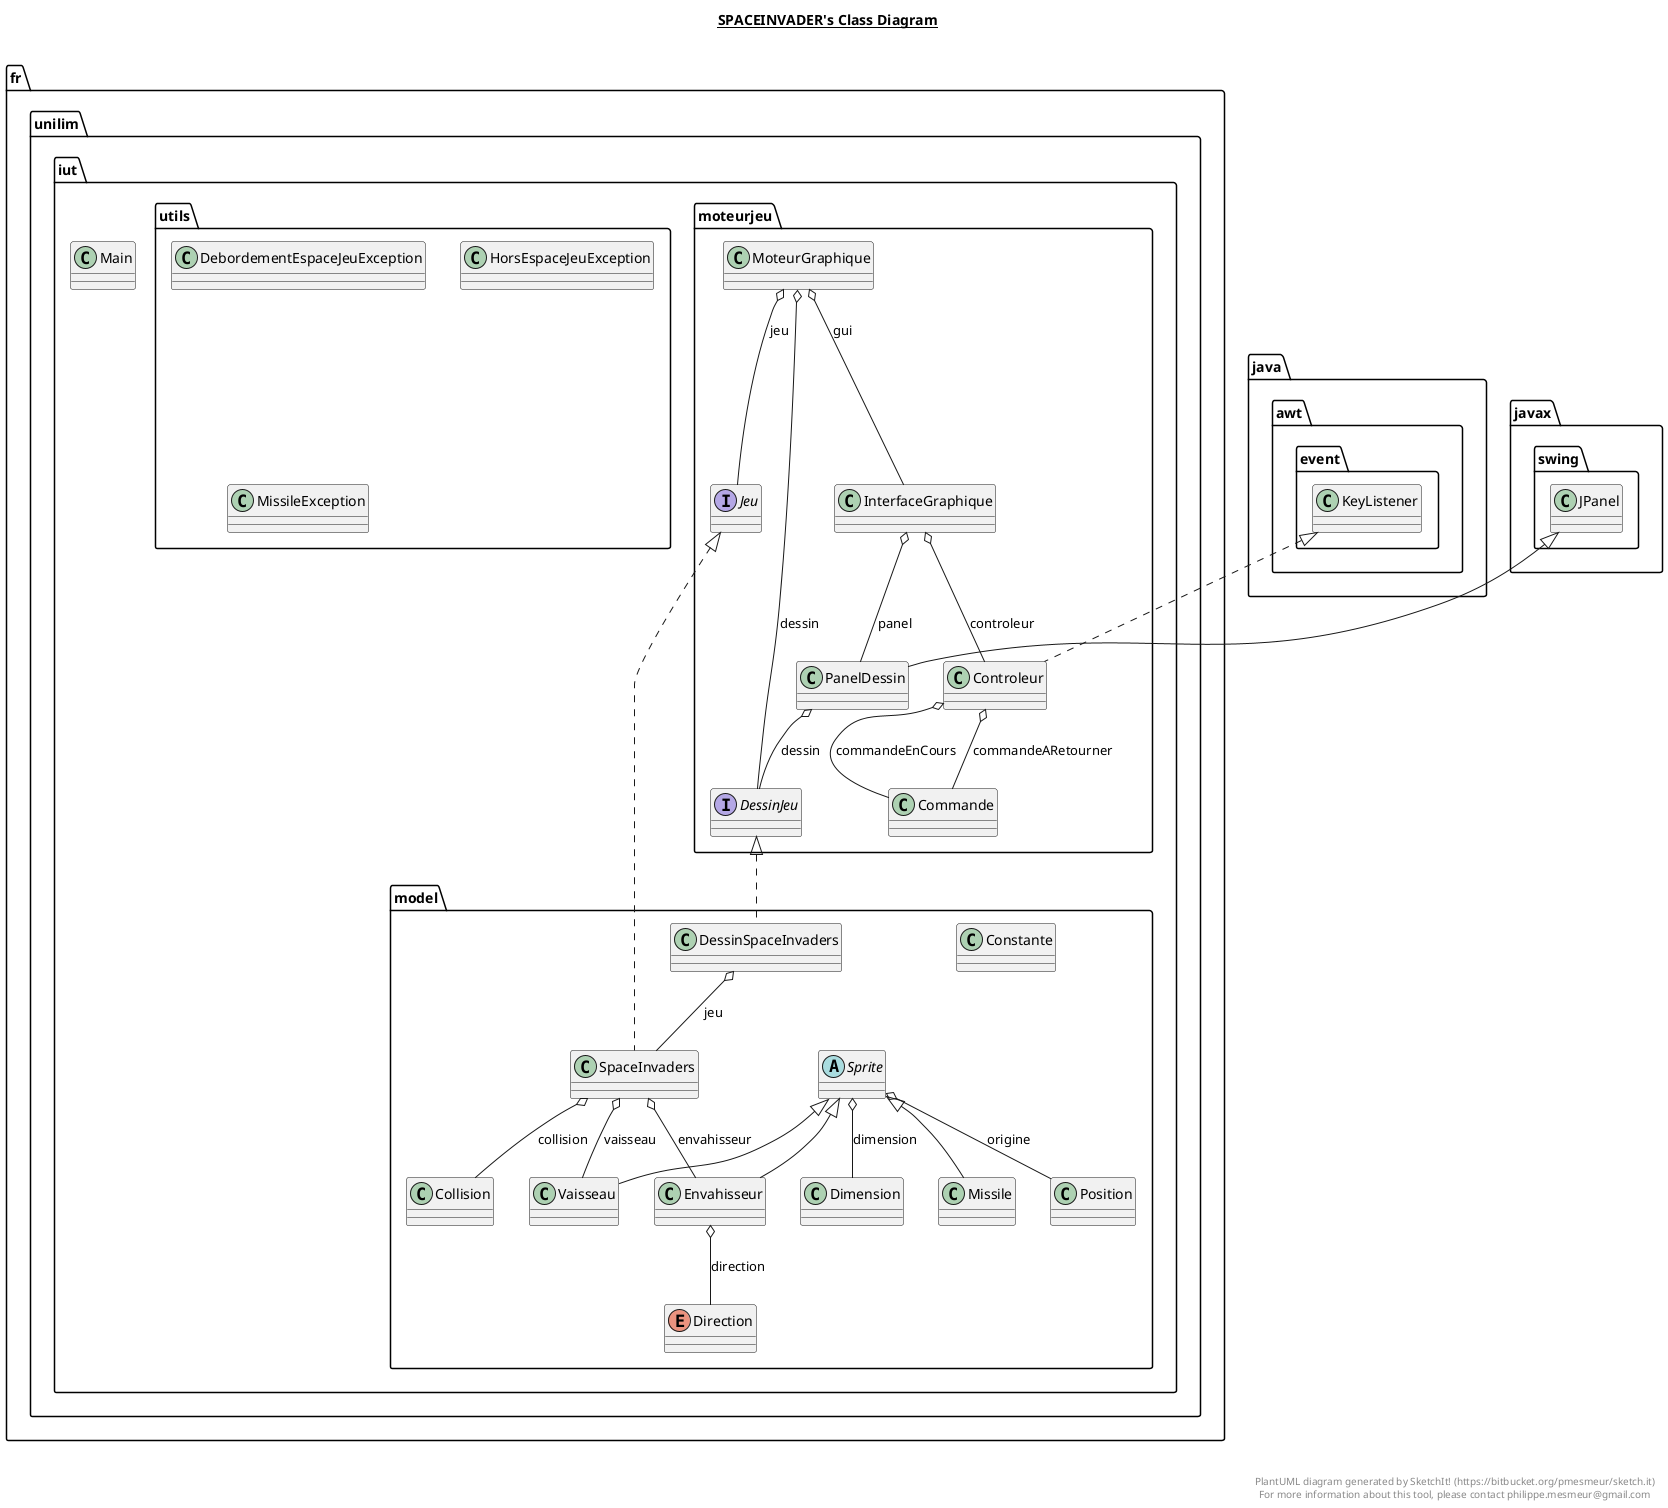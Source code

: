 @startuml

title __SPACEINVADER's Class Diagram__\n

  namespace fr.unilim.iut {
    class fr.unilim.iut.Main {
    }
  }
  

  namespace fr.unilim.iut {
    namespace model {
      class fr.unilim.iut.model.Collision {
      }
    }
  }
  

  namespace fr.unilim.iut {
    namespace model {
      class fr.unilim.iut.model.Constante {
      }
    }
  }
  

  namespace fr.unilim.iut {
    namespace model {
      class fr.unilim.iut.model.DessinSpaceInvaders {
      }
    }
  }
  

  namespace fr.unilim.iut {
    namespace model {
      class fr.unilim.iut.model.Dimension {
      }
    }
  }
  

  namespace fr.unilim.iut {
    namespace model {
      enum Direction {
      }
    }
  }
  

  namespace fr.unilim.iut {
    namespace model {
      class fr.unilim.iut.model.Envahisseur {
      }
    }
  }
  

  namespace fr.unilim.iut {
    namespace model {
      class fr.unilim.iut.model.Missile {
      }
    }
  }
  

  namespace fr.unilim.iut {
    namespace model {
      class fr.unilim.iut.model.Position {
      }
    }
  }
  

  namespace fr.unilim.iut {
    namespace model {
      class fr.unilim.iut.model.SpaceInvaders {
      }
    }
  }
  

  namespace fr.unilim.iut {
    namespace model {
      abstract class fr.unilim.iut.model.Sprite {
      }
    }
  }
  

  namespace fr.unilim.iut {
    namespace model {
      class fr.unilim.iut.model.Vaisseau {
      }
    }
  }
  

  namespace fr.unilim.iut {
    namespace moteurjeu {
      class fr.unilim.iut.moteurjeu.Commande {
      }
    }
  }
  

  namespace fr.unilim.iut {
    namespace moteurjeu {
      class fr.unilim.iut.moteurjeu.Controleur {
      }
    }
  }
  

  namespace fr.unilim.iut {
    namespace moteurjeu {
      interface fr.unilim.iut.moteurjeu.DessinJeu {
      }
    }
  }
  

  namespace fr.unilim.iut {
    namespace moteurjeu {
      class fr.unilim.iut.moteurjeu.InterfaceGraphique {
      }
    }
  }
  

  namespace fr.unilim.iut {
    namespace moteurjeu {
      interface fr.unilim.iut.moteurjeu.Jeu {
      }
    }
  }
  

  namespace fr.unilim.iut {
    namespace moteurjeu {
      class fr.unilim.iut.moteurjeu.MoteurGraphique {
      }
    }
  }
  

  namespace fr.unilim.iut {
    namespace moteurjeu {
      class fr.unilim.iut.moteurjeu.PanelDessin {
      }
    }
  }
  

  namespace fr.unilim.iut {
    namespace utils {
      class fr.unilim.iut.utils.DebordementEspaceJeuException {
      }
    }
  }
  

  namespace fr.unilim.iut {
    namespace utils {
      class fr.unilim.iut.utils.HorsEspaceJeuException {
      }
    }
  }
  

  namespace fr.unilim.iut {
    namespace utils {
      class fr.unilim.iut.utils.MissileException {
      }
    }
  }
  

  fr.unilim.iut.model.DessinSpaceInvaders .up.|> fr.unilim.iut.moteurjeu.DessinJeu
  fr.unilim.iut.model.DessinSpaceInvaders o-- fr.unilim.iut.model.SpaceInvaders : jeu
  fr.unilim.iut.model.Envahisseur -up-|> fr.unilim.iut.model.Sprite
  fr.unilim.iut.model.Envahisseur o-- fr.unilim.iut.model.Direction : direction
  fr.unilim.iut.model.Missile -up-|> fr.unilim.iut.model.Sprite
  fr.unilim.iut.model.SpaceInvaders .up.|> fr.unilim.iut.moteurjeu.Jeu
  fr.unilim.iut.model.SpaceInvaders o-- fr.unilim.iut.model.Collision : collision
  fr.unilim.iut.model.SpaceInvaders o-- fr.unilim.iut.model.Envahisseur : envahisseur
  fr.unilim.iut.model.SpaceInvaders o-- fr.unilim.iut.model.Vaisseau : vaisseau
  fr.unilim.iut.model.Sprite o-- fr.unilim.iut.model.Dimension : dimension
  fr.unilim.iut.model.Sprite o-- fr.unilim.iut.model.Position : origine
  fr.unilim.iut.model.Vaisseau -up-|> fr.unilim.iut.model.Sprite
  fr.unilim.iut.moteurjeu.Controleur .up.|> java.awt.event.KeyListener
  fr.unilim.iut.moteurjeu.Controleur o-- fr.unilim.iut.moteurjeu.Commande : commandeARetourner
  fr.unilim.iut.moteurjeu.Controleur o-- fr.unilim.iut.moteurjeu.Commande : commandeEnCours
  fr.unilim.iut.moteurjeu.InterfaceGraphique o-- fr.unilim.iut.moteurjeu.Controleur : controleur
  fr.unilim.iut.moteurjeu.InterfaceGraphique o-- fr.unilim.iut.moteurjeu.PanelDessin : panel
  fr.unilim.iut.moteurjeu.MoteurGraphique o-- fr.unilim.iut.moteurjeu.DessinJeu : dessin
  fr.unilim.iut.moteurjeu.MoteurGraphique o-- fr.unilim.iut.moteurjeu.InterfaceGraphique : gui
  fr.unilim.iut.moteurjeu.MoteurGraphique o-- fr.unilim.iut.moteurjeu.Jeu : jeu
  fr.unilim.iut.moteurjeu.PanelDessin -up-|> javax.swing.JPanel
  fr.unilim.iut.moteurjeu.PanelDessin o-- fr.unilim.iut.moteurjeu.DessinJeu : dessin


right footer


PlantUML diagram generated by SketchIt! (https://bitbucket.org/pmesmeur/sketch.it)
For more information about this tool, please contact philippe.mesmeur@gmail.com
endfooter

@enduml
